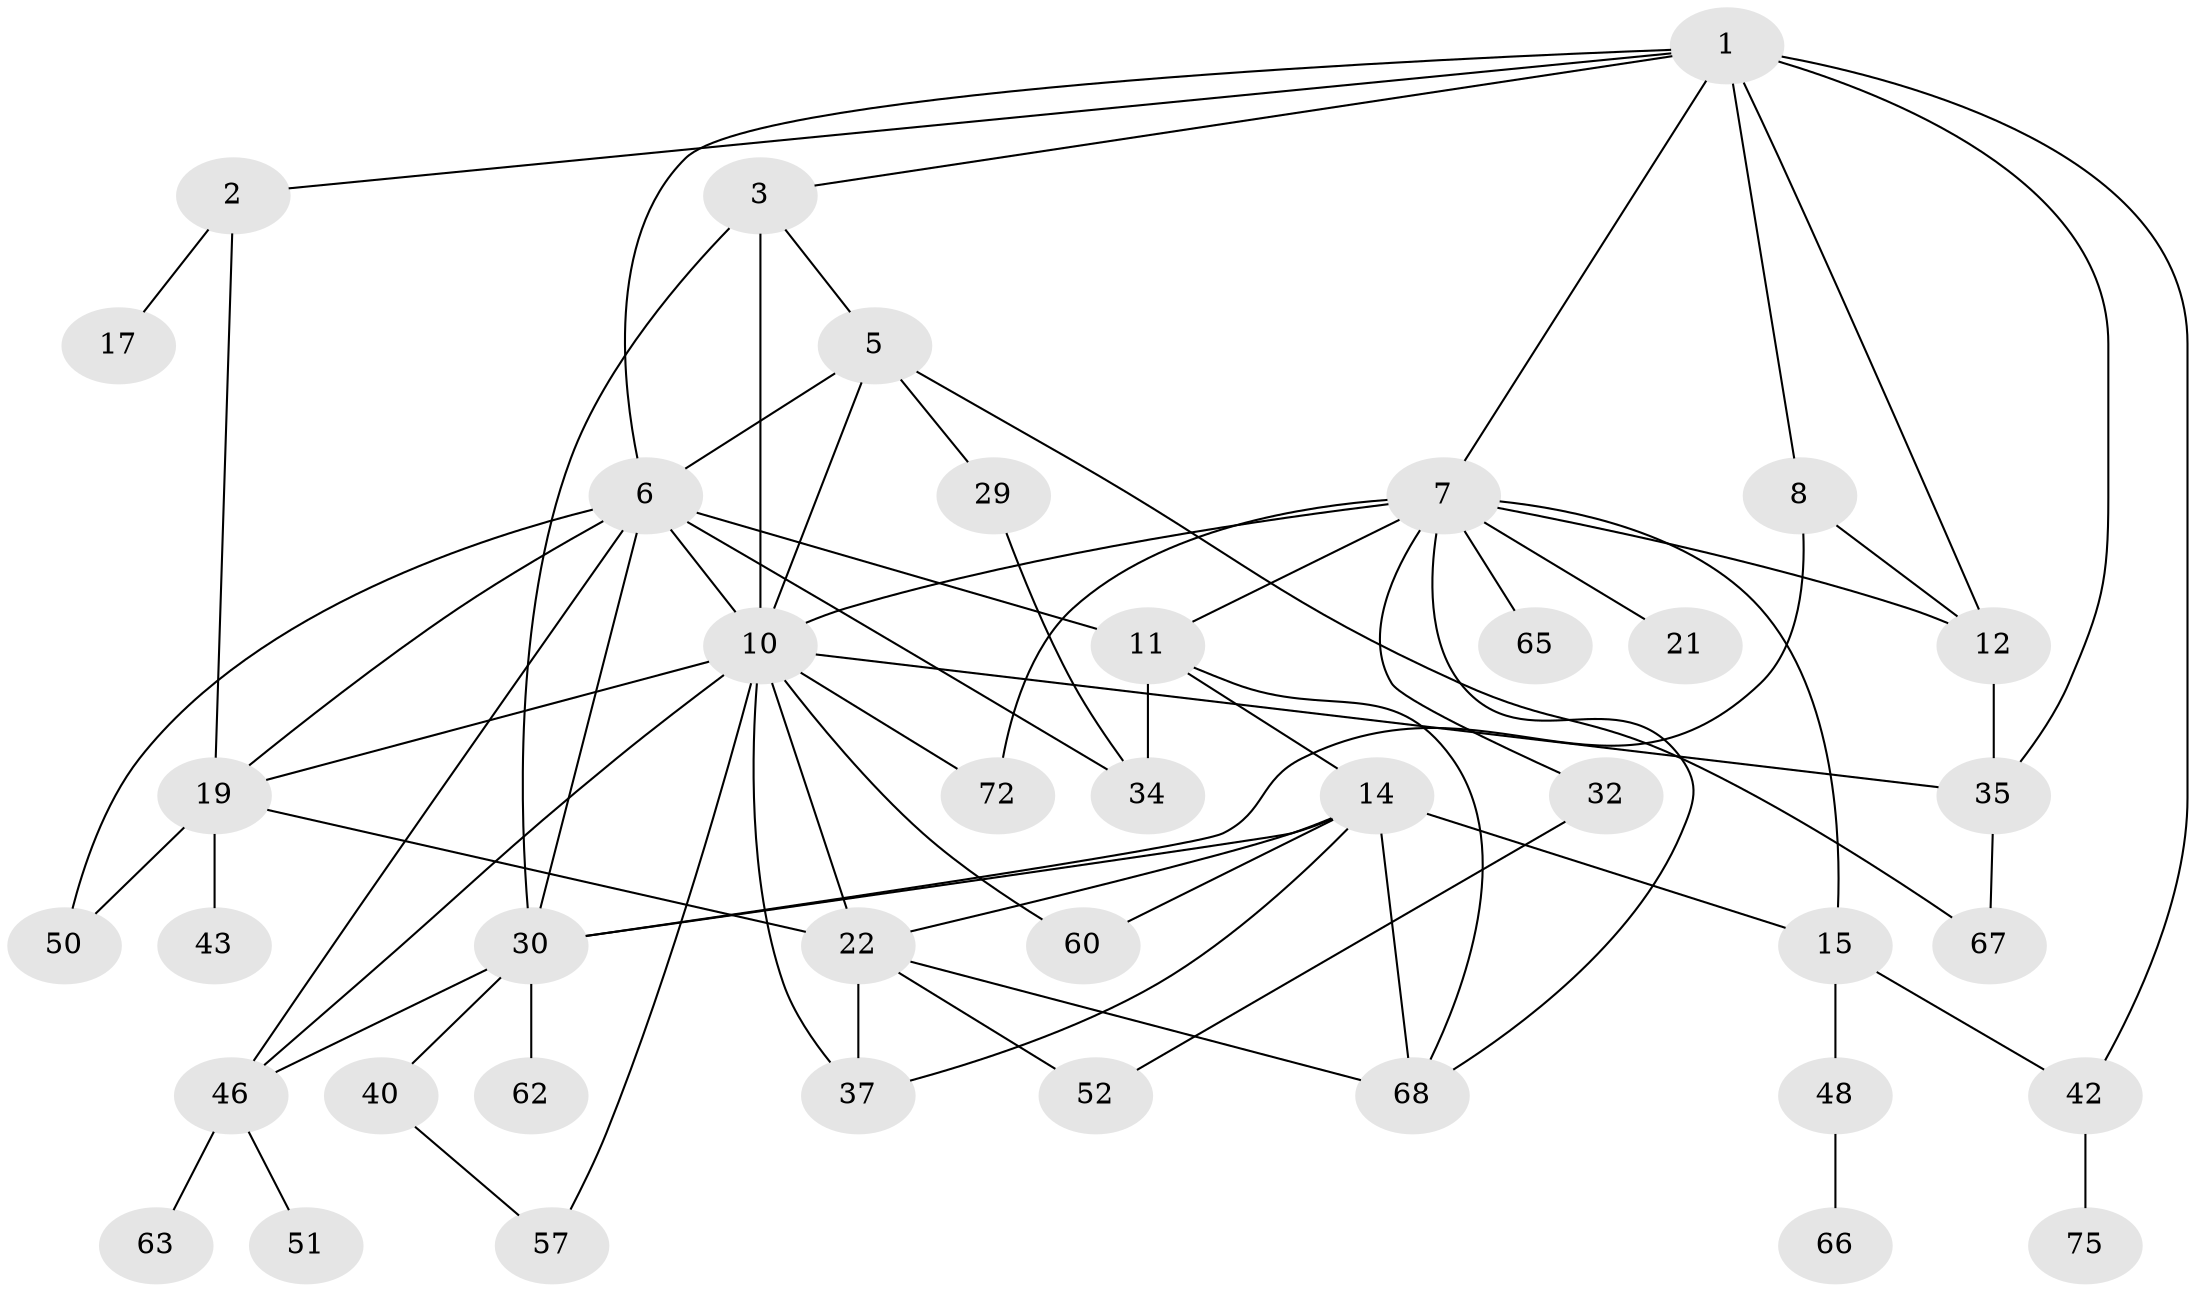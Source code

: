 // original degree distribution, {9: 0.012345679012345678, 3: 0.1111111111111111, 4: 0.2222222222222222, 5: 0.06172839506172839, 2: 0.30864197530864196, 6: 0.06172839506172839, 1: 0.20987654320987653, 8: 0.012345679012345678}
// Generated by graph-tools (version 1.1) at 2025/13/03/09/25 04:13:28]
// undirected, 40 vertices, 72 edges
graph export_dot {
graph [start="1"]
  node [color=gray90,style=filled];
  1 [super="+9"];
  2;
  3 [super="+4"];
  5 [super="+23"];
  6 [super="+27+13"];
  7 [super="+59+18+28"];
  8;
  10 [super="+73+81+16"];
  11 [super="+49"];
  12 [super="+53"];
  14 [super="+74"];
  15 [super="+70"];
  17;
  19 [super="+41+58+20+61+25"];
  21;
  22 [super="+44"];
  29;
  30 [super="+36"];
  32;
  34;
  35 [super="+39"];
  37;
  40;
  42 [super="+55"];
  43;
  46 [super="+47"];
  48;
  50;
  51;
  52;
  57;
  60;
  62;
  63;
  65;
  66;
  67;
  68 [super="+69"];
  72;
  75;
  1 -- 2;
  1 -- 3;
  1 -- 6;
  1 -- 7;
  1 -- 8;
  1 -- 12;
  1 -- 42;
  1 -- 35;
  2 -- 17;
  2 -- 19;
  3 -- 30;
  3 -- 10 [weight=2];
  3 -- 5;
  5 -- 10 [weight=2];
  5 -- 29;
  5 -- 67;
  5 -- 6;
  6 -- 11;
  6 -- 10;
  6 -- 46;
  6 -- 34;
  6 -- 50;
  6 -- 19;
  6 -- 30;
  7 -- 10;
  7 -- 72;
  7 -- 15;
  7 -- 11;
  7 -- 65;
  7 -- 68;
  7 -- 21;
  7 -- 12;
  7 -- 32;
  8 -- 12;
  8 -- 30;
  10 -- 60;
  10 -- 19;
  10 -- 22;
  10 -- 57;
  10 -- 46;
  10 -- 35 [weight=2];
  10 -- 37;
  10 -- 72;
  11 -- 14;
  11 -- 34;
  11 -- 68;
  12 -- 35 [weight=2];
  14 -- 15;
  14 -- 22;
  14 -- 60;
  14 -- 37;
  14 -- 30;
  14 -- 68;
  15 -- 42;
  15 -- 48;
  19 -- 43;
  19 -- 22 [weight=2];
  19 -- 50;
  22 -- 37;
  22 -- 52;
  22 -- 68;
  29 -- 34;
  30 -- 40;
  30 -- 46;
  30 -- 62;
  32 -- 52;
  35 -- 67;
  40 -- 57;
  42 -- 75;
  46 -- 51;
  46 -- 63;
  48 -- 66;
}
